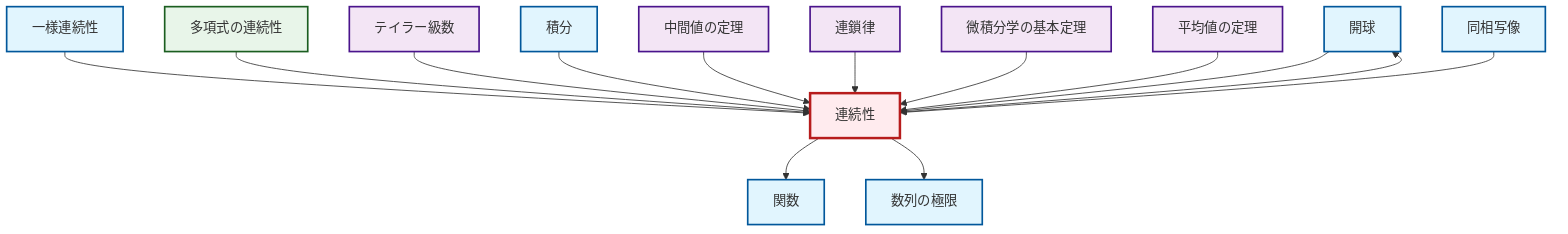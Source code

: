 graph TD
    classDef definition fill:#e1f5fe,stroke:#01579b,stroke-width:2px
    classDef theorem fill:#f3e5f5,stroke:#4a148c,stroke-width:2px
    classDef axiom fill:#fff3e0,stroke:#e65100,stroke-width:2px
    classDef example fill:#e8f5e9,stroke:#1b5e20,stroke-width:2px
    classDef current fill:#ffebee,stroke:#b71c1c,stroke-width:3px
    def-open-ball["開球"]:::definition
    thm-taylor-series["テイラー級数"]:::theorem
    thm-chain-rule["連鎖律"]:::theorem
    thm-fundamental-calculus["微積分学の基本定理"]:::theorem
    def-homeomorphism["同相写像"]:::definition
    def-integral["積分"]:::definition
    ex-polynomial-continuity["多項式の連続性"]:::example
    def-continuity["連続性"]:::definition
    def-limit["数列の極限"]:::definition
    def-function["関数"]:::definition
    thm-mean-value["平均値の定理"]:::theorem
    thm-intermediate-value["中間値の定理"]:::theorem
    def-uniform-continuity["一様連続性"]:::definition
    def-uniform-continuity --> def-continuity
    def-continuity --> def-function
    ex-polynomial-continuity --> def-continuity
    thm-taylor-series --> def-continuity
    def-integral --> def-continuity
    def-continuity --> def-open-ball
    thm-intermediate-value --> def-continuity
    thm-chain-rule --> def-continuity
    thm-fundamental-calculus --> def-continuity
    def-continuity --> def-limit
    def-open-ball --> def-continuity
    thm-mean-value --> def-continuity
    def-homeomorphism --> def-continuity
    class def-continuity current